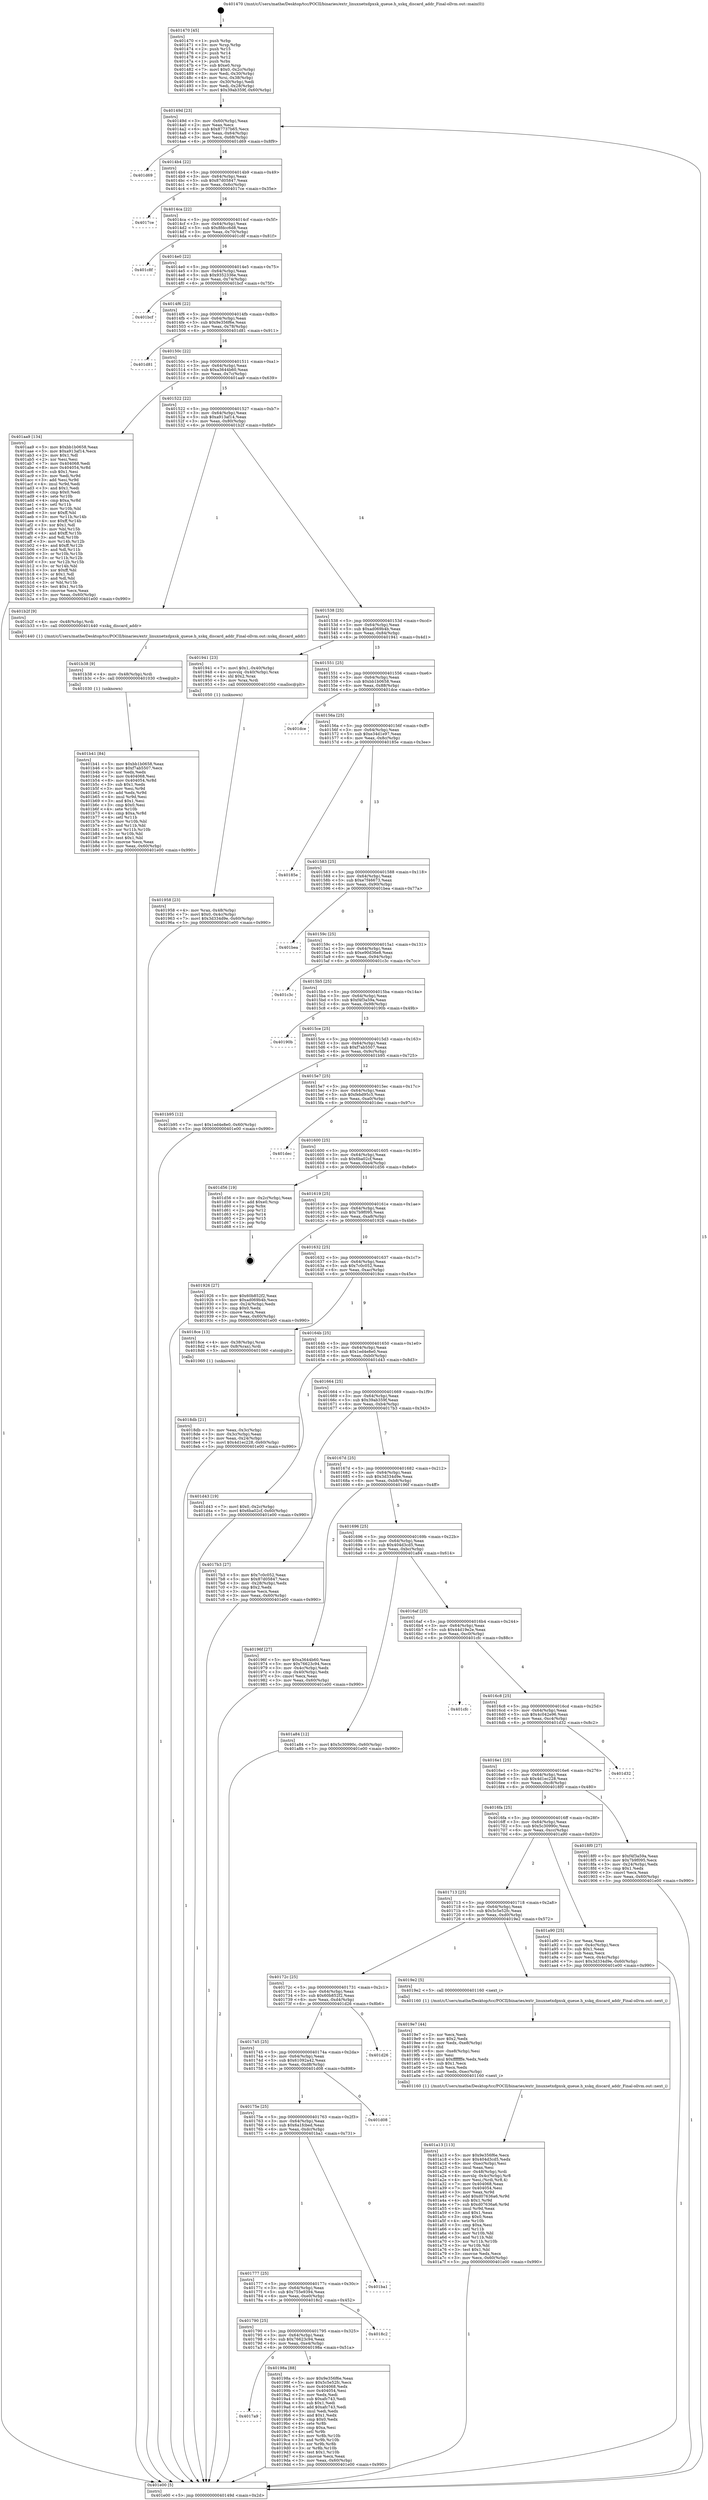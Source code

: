 digraph "0x401470" {
  label = "0x401470 (/mnt/c/Users/mathe/Desktop/tcc/POCII/binaries/extr_linuxnetxdpxsk_queue.h_xskq_discard_addr_Final-ollvm.out::main(0))"
  labelloc = "t"
  node[shape=record]

  Entry [label="",width=0.3,height=0.3,shape=circle,fillcolor=black,style=filled]
  "0x40149d" [label="{
     0x40149d [23]\l
     | [instrs]\l
     &nbsp;&nbsp;0x40149d \<+3\>: mov -0x60(%rbp),%eax\l
     &nbsp;&nbsp;0x4014a0 \<+2\>: mov %eax,%ecx\l
     &nbsp;&nbsp;0x4014a2 \<+6\>: sub $0x87737b65,%ecx\l
     &nbsp;&nbsp;0x4014a8 \<+3\>: mov %eax,-0x64(%rbp)\l
     &nbsp;&nbsp;0x4014ab \<+3\>: mov %ecx,-0x68(%rbp)\l
     &nbsp;&nbsp;0x4014ae \<+6\>: je 0000000000401d69 \<main+0x8f9\>\l
  }"]
  "0x401d69" [label="{
     0x401d69\l
  }", style=dashed]
  "0x4014b4" [label="{
     0x4014b4 [22]\l
     | [instrs]\l
     &nbsp;&nbsp;0x4014b4 \<+5\>: jmp 00000000004014b9 \<main+0x49\>\l
     &nbsp;&nbsp;0x4014b9 \<+3\>: mov -0x64(%rbp),%eax\l
     &nbsp;&nbsp;0x4014bc \<+5\>: sub $0x87d05847,%eax\l
     &nbsp;&nbsp;0x4014c1 \<+3\>: mov %eax,-0x6c(%rbp)\l
     &nbsp;&nbsp;0x4014c4 \<+6\>: je 00000000004017ce \<main+0x35e\>\l
  }"]
  Exit [label="",width=0.3,height=0.3,shape=circle,fillcolor=black,style=filled,peripheries=2]
  "0x4017ce" [label="{
     0x4017ce\l
  }", style=dashed]
  "0x4014ca" [label="{
     0x4014ca [22]\l
     | [instrs]\l
     &nbsp;&nbsp;0x4014ca \<+5\>: jmp 00000000004014cf \<main+0x5f\>\l
     &nbsp;&nbsp;0x4014cf \<+3\>: mov -0x64(%rbp),%eax\l
     &nbsp;&nbsp;0x4014d2 \<+5\>: sub $0x8fdcc6d8,%eax\l
     &nbsp;&nbsp;0x4014d7 \<+3\>: mov %eax,-0x70(%rbp)\l
     &nbsp;&nbsp;0x4014da \<+6\>: je 0000000000401c8f \<main+0x81f\>\l
  }"]
  "0x401b41" [label="{
     0x401b41 [84]\l
     | [instrs]\l
     &nbsp;&nbsp;0x401b41 \<+5\>: mov $0xbb1b0658,%eax\l
     &nbsp;&nbsp;0x401b46 \<+5\>: mov $0xf7ab5507,%ecx\l
     &nbsp;&nbsp;0x401b4b \<+2\>: xor %edx,%edx\l
     &nbsp;&nbsp;0x401b4d \<+7\>: mov 0x404068,%esi\l
     &nbsp;&nbsp;0x401b54 \<+8\>: mov 0x404054,%r8d\l
     &nbsp;&nbsp;0x401b5c \<+3\>: sub $0x1,%edx\l
     &nbsp;&nbsp;0x401b5f \<+3\>: mov %esi,%r9d\l
     &nbsp;&nbsp;0x401b62 \<+3\>: add %edx,%r9d\l
     &nbsp;&nbsp;0x401b65 \<+4\>: imul %r9d,%esi\l
     &nbsp;&nbsp;0x401b69 \<+3\>: and $0x1,%esi\l
     &nbsp;&nbsp;0x401b6c \<+3\>: cmp $0x0,%esi\l
     &nbsp;&nbsp;0x401b6f \<+4\>: sete %r10b\l
     &nbsp;&nbsp;0x401b73 \<+4\>: cmp $0xa,%r8d\l
     &nbsp;&nbsp;0x401b77 \<+4\>: setl %r11b\l
     &nbsp;&nbsp;0x401b7b \<+3\>: mov %r10b,%bl\l
     &nbsp;&nbsp;0x401b7e \<+3\>: and %r11b,%bl\l
     &nbsp;&nbsp;0x401b81 \<+3\>: xor %r11b,%r10b\l
     &nbsp;&nbsp;0x401b84 \<+3\>: or %r10b,%bl\l
     &nbsp;&nbsp;0x401b87 \<+3\>: test $0x1,%bl\l
     &nbsp;&nbsp;0x401b8a \<+3\>: cmovne %ecx,%eax\l
     &nbsp;&nbsp;0x401b8d \<+3\>: mov %eax,-0x60(%rbp)\l
     &nbsp;&nbsp;0x401b90 \<+5\>: jmp 0000000000401e00 \<main+0x990\>\l
  }"]
  "0x401c8f" [label="{
     0x401c8f\l
  }", style=dashed]
  "0x4014e0" [label="{
     0x4014e0 [22]\l
     | [instrs]\l
     &nbsp;&nbsp;0x4014e0 \<+5\>: jmp 00000000004014e5 \<main+0x75\>\l
     &nbsp;&nbsp;0x4014e5 \<+3\>: mov -0x64(%rbp),%eax\l
     &nbsp;&nbsp;0x4014e8 \<+5\>: sub $0x9352336e,%eax\l
     &nbsp;&nbsp;0x4014ed \<+3\>: mov %eax,-0x74(%rbp)\l
     &nbsp;&nbsp;0x4014f0 \<+6\>: je 0000000000401bcf \<main+0x75f\>\l
  }"]
  "0x401b38" [label="{
     0x401b38 [9]\l
     | [instrs]\l
     &nbsp;&nbsp;0x401b38 \<+4\>: mov -0x48(%rbp),%rdi\l
     &nbsp;&nbsp;0x401b3c \<+5\>: call 0000000000401030 \<free@plt\>\l
     | [calls]\l
     &nbsp;&nbsp;0x401030 \{1\} (unknown)\l
  }"]
  "0x401bcf" [label="{
     0x401bcf\l
  }", style=dashed]
  "0x4014f6" [label="{
     0x4014f6 [22]\l
     | [instrs]\l
     &nbsp;&nbsp;0x4014f6 \<+5\>: jmp 00000000004014fb \<main+0x8b\>\l
     &nbsp;&nbsp;0x4014fb \<+3\>: mov -0x64(%rbp),%eax\l
     &nbsp;&nbsp;0x4014fe \<+5\>: sub $0x9e356f6e,%eax\l
     &nbsp;&nbsp;0x401503 \<+3\>: mov %eax,-0x78(%rbp)\l
     &nbsp;&nbsp;0x401506 \<+6\>: je 0000000000401d81 \<main+0x911\>\l
  }"]
  "0x401a13" [label="{
     0x401a13 [113]\l
     | [instrs]\l
     &nbsp;&nbsp;0x401a13 \<+5\>: mov $0x9e356f6e,%ecx\l
     &nbsp;&nbsp;0x401a18 \<+5\>: mov $0x404d3cd5,%edx\l
     &nbsp;&nbsp;0x401a1d \<+6\>: mov -0xec(%rbp),%esi\l
     &nbsp;&nbsp;0x401a23 \<+3\>: imul %eax,%esi\l
     &nbsp;&nbsp;0x401a26 \<+4\>: mov -0x48(%rbp),%rdi\l
     &nbsp;&nbsp;0x401a2a \<+4\>: movslq -0x4c(%rbp),%r8\l
     &nbsp;&nbsp;0x401a2e \<+4\>: mov %esi,(%rdi,%r8,4)\l
     &nbsp;&nbsp;0x401a32 \<+7\>: mov 0x404068,%eax\l
     &nbsp;&nbsp;0x401a39 \<+7\>: mov 0x404054,%esi\l
     &nbsp;&nbsp;0x401a40 \<+3\>: mov %eax,%r9d\l
     &nbsp;&nbsp;0x401a43 \<+7\>: add $0xd07636a6,%r9d\l
     &nbsp;&nbsp;0x401a4a \<+4\>: sub $0x1,%r9d\l
     &nbsp;&nbsp;0x401a4e \<+7\>: sub $0xd07636a6,%r9d\l
     &nbsp;&nbsp;0x401a55 \<+4\>: imul %r9d,%eax\l
     &nbsp;&nbsp;0x401a59 \<+3\>: and $0x1,%eax\l
     &nbsp;&nbsp;0x401a5c \<+3\>: cmp $0x0,%eax\l
     &nbsp;&nbsp;0x401a5f \<+4\>: sete %r10b\l
     &nbsp;&nbsp;0x401a63 \<+3\>: cmp $0xa,%esi\l
     &nbsp;&nbsp;0x401a66 \<+4\>: setl %r11b\l
     &nbsp;&nbsp;0x401a6a \<+3\>: mov %r10b,%bl\l
     &nbsp;&nbsp;0x401a6d \<+3\>: and %r11b,%bl\l
     &nbsp;&nbsp;0x401a70 \<+3\>: xor %r11b,%r10b\l
     &nbsp;&nbsp;0x401a73 \<+3\>: or %r10b,%bl\l
     &nbsp;&nbsp;0x401a76 \<+3\>: test $0x1,%bl\l
     &nbsp;&nbsp;0x401a79 \<+3\>: cmovne %edx,%ecx\l
     &nbsp;&nbsp;0x401a7c \<+3\>: mov %ecx,-0x60(%rbp)\l
     &nbsp;&nbsp;0x401a7f \<+5\>: jmp 0000000000401e00 \<main+0x990\>\l
  }"]
  "0x401d81" [label="{
     0x401d81\l
  }", style=dashed]
  "0x40150c" [label="{
     0x40150c [22]\l
     | [instrs]\l
     &nbsp;&nbsp;0x40150c \<+5\>: jmp 0000000000401511 \<main+0xa1\>\l
     &nbsp;&nbsp;0x401511 \<+3\>: mov -0x64(%rbp),%eax\l
     &nbsp;&nbsp;0x401514 \<+5\>: sub $0xa3644b60,%eax\l
     &nbsp;&nbsp;0x401519 \<+3\>: mov %eax,-0x7c(%rbp)\l
     &nbsp;&nbsp;0x40151c \<+6\>: je 0000000000401aa9 \<main+0x639\>\l
  }"]
  "0x4019e7" [label="{
     0x4019e7 [44]\l
     | [instrs]\l
     &nbsp;&nbsp;0x4019e7 \<+2\>: xor %ecx,%ecx\l
     &nbsp;&nbsp;0x4019e9 \<+5\>: mov $0x2,%edx\l
     &nbsp;&nbsp;0x4019ee \<+6\>: mov %edx,-0xe8(%rbp)\l
     &nbsp;&nbsp;0x4019f4 \<+1\>: cltd\l
     &nbsp;&nbsp;0x4019f5 \<+6\>: mov -0xe8(%rbp),%esi\l
     &nbsp;&nbsp;0x4019fb \<+2\>: idiv %esi\l
     &nbsp;&nbsp;0x4019fd \<+6\>: imul $0xfffffffe,%edx,%edx\l
     &nbsp;&nbsp;0x401a03 \<+3\>: sub $0x1,%ecx\l
     &nbsp;&nbsp;0x401a06 \<+2\>: sub %ecx,%edx\l
     &nbsp;&nbsp;0x401a08 \<+6\>: mov %edx,-0xec(%rbp)\l
     &nbsp;&nbsp;0x401a0e \<+5\>: call 0000000000401160 \<next_i\>\l
     | [calls]\l
     &nbsp;&nbsp;0x401160 \{1\} (/mnt/c/Users/mathe/Desktop/tcc/POCII/binaries/extr_linuxnetxdpxsk_queue.h_xskq_discard_addr_Final-ollvm.out::next_i)\l
  }"]
  "0x401aa9" [label="{
     0x401aa9 [134]\l
     | [instrs]\l
     &nbsp;&nbsp;0x401aa9 \<+5\>: mov $0xbb1b0658,%eax\l
     &nbsp;&nbsp;0x401aae \<+5\>: mov $0xa913af14,%ecx\l
     &nbsp;&nbsp;0x401ab3 \<+2\>: mov $0x1,%dl\l
     &nbsp;&nbsp;0x401ab5 \<+2\>: xor %esi,%esi\l
     &nbsp;&nbsp;0x401ab7 \<+7\>: mov 0x404068,%edi\l
     &nbsp;&nbsp;0x401abe \<+8\>: mov 0x404054,%r8d\l
     &nbsp;&nbsp;0x401ac6 \<+3\>: sub $0x1,%esi\l
     &nbsp;&nbsp;0x401ac9 \<+3\>: mov %edi,%r9d\l
     &nbsp;&nbsp;0x401acc \<+3\>: add %esi,%r9d\l
     &nbsp;&nbsp;0x401acf \<+4\>: imul %r9d,%edi\l
     &nbsp;&nbsp;0x401ad3 \<+3\>: and $0x1,%edi\l
     &nbsp;&nbsp;0x401ad6 \<+3\>: cmp $0x0,%edi\l
     &nbsp;&nbsp;0x401ad9 \<+4\>: sete %r10b\l
     &nbsp;&nbsp;0x401add \<+4\>: cmp $0xa,%r8d\l
     &nbsp;&nbsp;0x401ae1 \<+4\>: setl %r11b\l
     &nbsp;&nbsp;0x401ae5 \<+3\>: mov %r10b,%bl\l
     &nbsp;&nbsp;0x401ae8 \<+3\>: xor $0xff,%bl\l
     &nbsp;&nbsp;0x401aeb \<+3\>: mov %r11b,%r14b\l
     &nbsp;&nbsp;0x401aee \<+4\>: xor $0xff,%r14b\l
     &nbsp;&nbsp;0x401af2 \<+3\>: xor $0x1,%dl\l
     &nbsp;&nbsp;0x401af5 \<+3\>: mov %bl,%r15b\l
     &nbsp;&nbsp;0x401af8 \<+4\>: and $0xff,%r15b\l
     &nbsp;&nbsp;0x401afc \<+3\>: and %dl,%r10b\l
     &nbsp;&nbsp;0x401aff \<+3\>: mov %r14b,%r12b\l
     &nbsp;&nbsp;0x401b02 \<+4\>: and $0xff,%r12b\l
     &nbsp;&nbsp;0x401b06 \<+3\>: and %dl,%r11b\l
     &nbsp;&nbsp;0x401b09 \<+3\>: or %r10b,%r15b\l
     &nbsp;&nbsp;0x401b0c \<+3\>: or %r11b,%r12b\l
     &nbsp;&nbsp;0x401b0f \<+3\>: xor %r12b,%r15b\l
     &nbsp;&nbsp;0x401b12 \<+3\>: or %r14b,%bl\l
     &nbsp;&nbsp;0x401b15 \<+3\>: xor $0xff,%bl\l
     &nbsp;&nbsp;0x401b18 \<+3\>: or $0x1,%dl\l
     &nbsp;&nbsp;0x401b1b \<+2\>: and %dl,%bl\l
     &nbsp;&nbsp;0x401b1d \<+3\>: or %bl,%r15b\l
     &nbsp;&nbsp;0x401b20 \<+4\>: test $0x1,%r15b\l
     &nbsp;&nbsp;0x401b24 \<+3\>: cmovne %ecx,%eax\l
     &nbsp;&nbsp;0x401b27 \<+3\>: mov %eax,-0x60(%rbp)\l
     &nbsp;&nbsp;0x401b2a \<+5\>: jmp 0000000000401e00 \<main+0x990\>\l
  }"]
  "0x401522" [label="{
     0x401522 [22]\l
     | [instrs]\l
     &nbsp;&nbsp;0x401522 \<+5\>: jmp 0000000000401527 \<main+0xb7\>\l
     &nbsp;&nbsp;0x401527 \<+3\>: mov -0x64(%rbp),%eax\l
     &nbsp;&nbsp;0x40152a \<+5\>: sub $0xa913af14,%eax\l
     &nbsp;&nbsp;0x40152f \<+3\>: mov %eax,-0x80(%rbp)\l
     &nbsp;&nbsp;0x401532 \<+6\>: je 0000000000401b2f \<main+0x6bf\>\l
  }"]
  "0x4017a9" [label="{
     0x4017a9\l
  }", style=dashed]
  "0x401b2f" [label="{
     0x401b2f [9]\l
     | [instrs]\l
     &nbsp;&nbsp;0x401b2f \<+4\>: mov -0x48(%rbp),%rdi\l
     &nbsp;&nbsp;0x401b33 \<+5\>: call 0000000000401440 \<xskq_discard_addr\>\l
     | [calls]\l
     &nbsp;&nbsp;0x401440 \{1\} (/mnt/c/Users/mathe/Desktop/tcc/POCII/binaries/extr_linuxnetxdpxsk_queue.h_xskq_discard_addr_Final-ollvm.out::xskq_discard_addr)\l
  }"]
  "0x401538" [label="{
     0x401538 [25]\l
     | [instrs]\l
     &nbsp;&nbsp;0x401538 \<+5\>: jmp 000000000040153d \<main+0xcd\>\l
     &nbsp;&nbsp;0x40153d \<+3\>: mov -0x64(%rbp),%eax\l
     &nbsp;&nbsp;0x401540 \<+5\>: sub $0xad069b4b,%eax\l
     &nbsp;&nbsp;0x401545 \<+6\>: mov %eax,-0x84(%rbp)\l
     &nbsp;&nbsp;0x40154b \<+6\>: je 0000000000401941 \<main+0x4d1\>\l
  }"]
  "0x40198a" [label="{
     0x40198a [88]\l
     | [instrs]\l
     &nbsp;&nbsp;0x40198a \<+5\>: mov $0x9e356f6e,%eax\l
     &nbsp;&nbsp;0x40198f \<+5\>: mov $0x5c5e52fc,%ecx\l
     &nbsp;&nbsp;0x401994 \<+7\>: mov 0x404068,%edx\l
     &nbsp;&nbsp;0x40199b \<+7\>: mov 0x404054,%esi\l
     &nbsp;&nbsp;0x4019a2 \<+2\>: mov %edx,%edi\l
     &nbsp;&nbsp;0x4019a4 \<+6\>: sub $0xafc743,%edi\l
     &nbsp;&nbsp;0x4019aa \<+3\>: sub $0x1,%edi\l
     &nbsp;&nbsp;0x4019ad \<+6\>: add $0xafc743,%edi\l
     &nbsp;&nbsp;0x4019b3 \<+3\>: imul %edi,%edx\l
     &nbsp;&nbsp;0x4019b6 \<+3\>: and $0x1,%edx\l
     &nbsp;&nbsp;0x4019b9 \<+3\>: cmp $0x0,%edx\l
     &nbsp;&nbsp;0x4019bc \<+4\>: sete %r8b\l
     &nbsp;&nbsp;0x4019c0 \<+3\>: cmp $0xa,%esi\l
     &nbsp;&nbsp;0x4019c3 \<+4\>: setl %r9b\l
     &nbsp;&nbsp;0x4019c7 \<+3\>: mov %r8b,%r10b\l
     &nbsp;&nbsp;0x4019ca \<+3\>: and %r9b,%r10b\l
     &nbsp;&nbsp;0x4019cd \<+3\>: xor %r9b,%r8b\l
     &nbsp;&nbsp;0x4019d0 \<+3\>: or %r8b,%r10b\l
     &nbsp;&nbsp;0x4019d3 \<+4\>: test $0x1,%r10b\l
     &nbsp;&nbsp;0x4019d7 \<+3\>: cmovne %ecx,%eax\l
     &nbsp;&nbsp;0x4019da \<+3\>: mov %eax,-0x60(%rbp)\l
     &nbsp;&nbsp;0x4019dd \<+5\>: jmp 0000000000401e00 \<main+0x990\>\l
  }"]
  "0x401941" [label="{
     0x401941 [23]\l
     | [instrs]\l
     &nbsp;&nbsp;0x401941 \<+7\>: movl $0x1,-0x40(%rbp)\l
     &nbsp;&nbsp;0x401948 \<+4\>: movslq -0x40(%rbp),%rax\l
     &nbsp;&nbsp;0x40194c \<+4\>: shl $0x2,%rax\l
     &nbsp;&nbsp;0x401950 \<+3\>: mov %rax,%rdi\l
     &nbsp;&nbsp;0x401953 \<+5\>: call 0000000000401050 \<malloc@plt\>\l
     | [calls]\l
     &nbsp;&nbsp;0x401050 \{1\} (unknown)\l
  }"]
  "0x401551" [label="{
     0x401551 [25]\l
     | [instrs]\l
     &nbsp;&nbsp;0x401551 \<+5\>: jmp 0000000000401556 \<main+0xe6\>\l
     &nbsp;&nbsp;0x401556 \<+3\>: mov -0x64(%rbp),%eax\l
     &nbsp;&nbsp;0x401559 \<+5\>: sub $0xbb1b0658,%eax\l
     &nbsp;&nbsp;0x40155e \<+6\>: mov %eax,-0x88(%rbp)\l
     &nbsp;&nbsp;0x401564 \<+6\>: je 0000000000401dce \<main+0x95e\>\l
  }"]
  "0x401790" [label="{
     0x401790 [25]\l
     | [instrs]\l
     &nbsp;&nbsp;0x401790 \<+5\>: jmp 0000000000401795 \<main+0x325\>\l
     &nbsp;&nbsp;0x401795 \<+3\>: mov -0x64(%rbp),%eax\l
     &nbsp;&nbsp;0x401798 \<+5\>: sub $0x76623c94,%eax\l
     &nbsp;&nbsp;0x40179d \<+6\>: mov %eax,-0xe4(%rbp)\l
     &nbsp;&nbsp;0x4017a3 \<+6\>: je 000000000040198a \<main+0x51a\>\l
  }"]
  "0x401dce" [label="{
     0x401dce\l
  }", style=dashed]
  "0x40156a" [label="{
     0x40156a [25]\l
     | [instrs]\l
     &nbsp;&nbsp;0x40156a \<+5\>: jmp 000000000040156f \<main+0xff\>\l
     &nbsp;&nbsp;0x40156f \<+3\>: mov -0x64(%rbp),%eax\l
     &nbsp;&nbsp;0x401572 \<+5\>: sub $0xe34d1e97,%eax\l
     &nbsp;&nbsp;0x401577 \<+6\>: mov %eax,-0x8c(%rbp)\l
     &nbsp;&nbsp;0x40157d \<+6\>: je 000000000040185e \<main+0x3ee\>\l
  }"]
  "0x4018c2" [label="{
     0x4018c2\l
  }", style=dashed]
  "0x40185e" [label="{
     0x40185e\l
  }", style=dashed]
  "0x401583" [label="{
     0x401583 [25]\l
     | [instrs]\l
     &nbsp;&nbsp;0x401583 \<+5\>: jmp 0000000000401588 \<main+0x118\>\l
     &nbsp;&nbsp;0x401588 \<+3\>: mov -0x64(%rbp),%eax\l
     &nbsp;&nbsp;0x40158b \<+5\>: sub $0xe7f46673,%eax\l
     &nbsp;&nbsp;0x401590 \<+6\>: mov %eax,-0x90(%rbp)\l
     &nbsp;&nbsp;0x401596 \<+6\>: je 0000000000401bea \<main+0x77a\>\l
  }"]
  "0x401777" [label="{
     0x401777 [25]\l
     | [instrs]\l
     &nbsp;&nbsp;0x401777 \<+5\>: jmp 000000000040177c \<main+0x30c\>\l
     &nbsp;&nbsp;0x40177c \<+3\>: mov -0x64(%rbp),%eax\l
     &nbsp;&nbsp;0x40177f \<+5\>: sub $0x755e9394,%eax\l
     &nbsp;&nbsp;0x401784 \<+6\>: mov %eax,-0xe0(%rbp)\l
     &nbsp;&nbsp;0x40178a \<+6\>: je 00000000004018c2 \<main+0x452\>\l
  }"]
  "0x401bea" [label="{
     0x401bea\l
  }", style=dashed]
  "0x40159c" [label="{
     0x40159c [25]\l
     | [instrs]\l
     &nbsp;&nbsp;0x40159c \<+5\>: jmp 00000000004015a1 \<main+0x131\>\l
     &nbsp;&nbsp;0x4015a1 \<+3\>: mov -0x64(%rbp),%eax\l
     &nbsp;&nbsp;0x4015a4 \<+5\>: sub $0xe90d36e8,%eax\l
     &nbsp;&nbsp;0x4015a9 \<+6\>: mov %eax,-0x94(%rbp)\l
     &nbsp;&nbsp;0x4015af \<+6\>: je 0000000000401c3c \<main+0x7cc\>\l
  }"]
  "0x401ba1" [label="{
     0x401ba1\l
  }", style=dashed]
  "0x401c3c" [label="{
     0x401c3c\l
  }", style=dashed]
  "0x4015b5" [label="{
     0x4015b5 [25]\l
     | [instrs]\l
     &nbsp;&nbsp;0x4015b5 \<+5\>: jmp 00000000004015ba \<main+0x14a\>\l
     &nbsp;&nbsp;0x4015ba \<+3\>: mov -0x64(%rbp),%eax\l
     &nbsp;&nbsp;0x4015bd \<+5\>: sub $0xf4f3a59a,%eax\l
     &nbsp;&nbsp;0x4015c2 \<+6\>: mov %eax,-0x98(%rbp)\l
     &nbsp;&nbsp;0x4015c8 \<+6\>: je 000000000040190b \<main+0x49b\>\l
  }"]
  "0x40175e" [label="{
     0x40175e [25]\l
     | [instrs]\l
     &nbsp;&nbsp;0x40175e \<+5\>: jmp 0000000000401763 \<main+0x2f3\>\l
     &nbsp;&nbsp;0x401763 \<+3\>: mov -0x64(%rbp),%eax\l
     &nbsp;&nbsp;0x401766 \<+5\>: sub $0x6a1fcbed,%eax\l
     &nbsp;&nbsp;0x40176b \<+6\>: mov %eax,-0xdc(%rbp)\l
     &nbsp;&nbsp;0x401771 \<+6\>: je 0000000000401ba1 \<main+0x731\>\l
  }"]
  "0x40190b" [label="{
     0x40190b\l
  }", style=dashed]
  "0x4015ce" [label="{
     0x4015ce [25]\l
     | [instrs]\l
     &nbsp;&nbsp;0x4015ce \<+5\>: jmp 00000000004015d3 \<main+0x163\>\l
     &nbsp;&nbsp;0x4015d3 \<+3\>: mov -0x64(%rbp),%eax\l
     &nbsp;&nbsp;0x4015d6 \<+5\>: sub $0xf7ab5507,%eax\l
     &nbsp;&nbsp;0x4015db \<+6\>: mov %eax,-0x9c(%rbp)\l
     &nbsp;&nbsp;0x4015e1 \<+6\>: je 0000000000401b95 \<main+0x725\>\l
  }"]
  "0x401d08" [label="{
     0x401d08\l
  }", style=dashed]
  "0x401b95" [label="{
     0x401b95 [12]\l
     | [instrs]\l
     &nbsp;&nbsp;0x401b95 \<+7\>: movl $0x1ed4e8e0,-0x60(%rbp)\l
     &nbsp;&nbsp;0x401b9c \<+5\>: jmp 0000000000401e00 \<main+0x990\>\l
  }"]
  "0x4015e7" [label="{
     0x4015e7 [25]\l
     | [instrs]\l
     &nbsp;&nbsp;0x4015e7 \<+5\>: jmp 00000000004015ec \<main+0x17c\>\l
     &nbsp;&nbsp;0x4015ec \<+3\>: mov -0x64(%rbp),%eax\l
     &nbsp;&nbsp;0x4015ef \<+5\>: sub $0xfebd95c5,%eax\l
     &nbsp;&nbsp;0x4015f4 \<+6\>: mov %eax,-0xa0(%rbp)\l
     &nbsp;&nbsp;0x4015fa \<+6\>: je 0000000000401dec \<main+0x97c\>\l
  }"]
  "0x401745" [label="{
     0x401745 [25]\l
     | [instrs]\l
     &nbsp;&nbsp;0x401745 \<+5\>: jmp 000000000040174a \<main+0x2da\>\l
     &nbsp;&nbsp;0x40174a \<+3\>: mov -0x64(%rbp),%eax\l
     &nbsp;&nbsp;0x40174d \<+5\>: sub $0x61092a42,%eax\l
     &nbsp;&nbsp;0x401752 \<+6\>: mov %eax,-0xd8(%rbp)\l
     &nbsp;&nbsp;0x401758 \<+6\>: je 0000000000401d08 \<main+0x898\>\l
  }"]
  "0x401dec" [label="{
     0x401dec\l
  }", style=dashed]
  "0x401600" [label="{
     0x401600 [25]\l
     | [instrs]\l
     &nbsp;&nbsp;0x401600 \<+5\>: jmp 0000000000401605 \<main+0x195\>\l
     &nbsp;&nbsp;0x401605 \<+3\>: mov -0x64(%rbp),%eax\l
     &nbsp;&nbsp;0x401608 \<+5\>: sub $0x6ba02cf,%eax\l
     &nbsp;&nbsp;0x40160d \<+6\>: mov %eax,-0xa4(%rbp)\l
     &nbsp;&nbsp;0x401613 \<+6\>: je 0000000000401d56 \<main+0x8e6\>\l
  }"]
  "0x401d26" [label="{
     0x401d26\l
  }", style=dashed]
  "0x401d56" [label="{
     0x401d56 [19]\l
     | [instrs]\l
     &nbsp;&nbsp;0x401d56 \<+3\>: mov -0x2c(%rbp),%eax\l
     &nbsp;&nbsp;0x401d59 \<+7\>: add $0xe0,%rsp\l
     &nbsp;&nbsp;0x401d60 \<+1\>: pop %rbx\l
     &nbsp;&nbsp;0x401d61 \<+2\>: pop %r12\l
     &nbsp;&nbsp;0x401d63 \<+2\>: pop %r14\l
     &nbsp;&nbsp;0x401d65 \<+2\>: pop %r15\l
     &nbsp;&nbsp;0x401d67 \<+1\>: pop %rbp\l
     &nbsp;&nbsp;0x401d68 \<+1\>: ret\l
  }"]
  "0x401619" [label="{
     0x401619 [25]\l
     | [instrs]\l
     &nbsp;&nbsp;0x401619 \<+5\>: jmp 000000000040161e \<main+0x1ae\>\l
     &nbsp;&nbsp;0x40161e \<+3\>: mov -0x64(%rbp),%eax\l
     &nbsp;&nbsp;0x401621 \<+5\>: sub $0x7b9f095,%eax\l
     &nbsp;&nbsp;0x401626 \<+6\>: mov %eax,-0xa8(%rbp)\l
     &nbsp;&nbsp;0x40162c \<+6\>: je 0000000000401926 \<main+0x4b6\>\l
  }"]
  "0x40172c" [label="{
     0x40172c [25]\l
     | [instrs]\l
     &nbsp;&nbsp;0x40172c \<+5\>: jmp 0000000000401731 \<main+0x2c1\>\l
     &nbsp;&nbsp;0x401731 \<+3\>: mov -0x64(%rbp),%eax\l
     &nbsp;&nbsp;0x401734 \<+5\>: sub $0x60b852f2,%eax\l
     &nbsp;&nbsp;0x401739 \<+6\>: mov %eax,-0xd4(%rbp)\l
     &nbsp;&nbsp;0x40173f \<+6\>: je 0000000000401d26 \<main+0x8b6\>\l
  }"]
  "0x401926" [label="{
     0x401926 [27]\l
     | [instrs]\l
     &nbsp;&nbsp;0x401926 \<+5\>: mov $0x60b852f2,%eax\l
     &nbsp;&nbsp;0x40192b \<+5\>: mov $0xad069b4b,%ecx\l
     &nbsp;&nbsp;0x401930 \<+3\>: mov -0x24(%rbp),%edx\l
     &nbsp;&nbsp;0x401933 \<+3\>: cmp $0x0,%edx\l
     &nbsp;&nbsp;0x401936 \<+3\>: cmove %ecx,%eax\l
     &nbsp;&nbsp;0x401939 \<+3\>: mov %eax,-0x60(%rbp)\l
     &nbsp;&nbsp;0x40193c \<+5\>: jmp 0000000000401e00 \<main+0x990\>\l
  }"]
  "0x401632" [label="{
     0x401632 [25]\l
     | [instrs]\l
     &nbsp;&nbsp;0x401632 \<+5\>: jmp 0000000000401637 \<main+0x1c7\>\l
     &nbsp;&nbsp;0x401637 \<+3\>: mov -0x64(%rbp),%eax\l
     &nbsp;&nbsp;0x40163a \<+5\>: sub $0x7c0c052,%eax\l
     &nbsp;&nbsp;0x40163f \<+6\>: mov %eax,-0xac(%rbp)\l
     &nbsp;&nbsp;0x401645 \<+6\>: je 00000000004018ce \<main+0x45e\>\l
  }"]
  "0x4019e2" [label="{
     0x4019e2 [5]\l
     | [instrs]\l
     &nbsp;&nbsp;0x4019e2 \<+5\>: call 0000000000401160 \<next_i\>\l
     | [calls]\l
     &nbsp;&nbsp;0x401160 \{1\} (/mnt/c/Users/mathe/Desktop/tcc/POCII/binaries/extr_linuxnetxdpxsk_queue.h_xskq_discard_addr_Final-ollvm.out::next_i)\l
  }"]
  "0x4018ce" [label="{
     0x4018ce [13]\l
     | [instrs]\l
     &nbsp;&nbsp;0x4018ce \<+4\>: mov -0x38(%rbp),%rax\l
     &nbsp;&nbsp;0x4018d2 \<+4\>: mov 0x8(%rax),%rdi\l
     &nbsp;&nbsp;0x4018d6 \<+5\>: call 0000000000401060 \<atoi@plt\>\l
     | [calls]\l
     &nbsp;&nbsp;0x401060 \{1\} (unknown)\l
  }"]
  "0x40164b" [label="{
     0x40164b [25]\l
     | [instrs]\l
     &nbsp;&nbsp;0x40164b \<+5\>: jmp 0000000000401650 \<main+0x1e0\>\l
     &nbsp;&nbsp;0x401650 \<+3\>: mov -0x64(%rbp),%eax\l
     &nbsp;&nbsp;0x401653 \<+5\>: sub $0x1ed4e8e0,%eax\l
     &nbsp;&nbsp;0x401658 \<+6\>: mov %eax,-0xb0(%rbp)\l
     &nbsp;&nbsp;0x40165e \<+6\>: je 0000000000401d43 \<main+0x8d3\>\l
  }"]
  "0x401713" [label="{
     0x401713 [25]\l
     | [instrs]\l
     &nbsp;&nbsp;0x401713 \<+5\>: jmp 0000000000401718 \<main+0x2a8\>\l
     &nbsp;&nbsp;0x401718 \<+3\>: mov -0x64(%rbp),%eax\l
     &nbsp;&nbsp;0x40171b \<+5\>: sub $0x5c5e52fc,%eax\l
     &nbsp;&nbsp;0x401720 \<+6\>: mov %eax,-0xd0(%rbp)\l
     &nbsp;&nbsp;0x401726 \<+6\>: je 00000000004019e2 \<main+0x572\>\l
  }"]
  "0x401d43" [label="{
     0x401d43 [19]\l
     | [instrs]\l
     &nbsp;&nbsp;0x401d43 \<+7\>: movl $0x0,-0x2c(%rbp)\l
     &nbsp;&nbsp;0x401d4a \<+7\>: movl $0x6ba02cf,-0x60(%rbp)\l
     &nbsp;&nbsp;0x401d51 \<+5\>: jmp 0000000000401e00 \<main+0x990\>\l
  }"]
  "0x401664" [label="{
     0x401664 [25]\l
     | [instrs]\l
     &nbsp;&nbsp;0x401664 \<+5\>: jmp 0000000000401669 \<main+0x1f9\>\l
     &nbsp;&nbsp;0x401669 \<+3\>: mov -0x64(%rbp),%eax\l
     &nbsp;&nbsp;0x40166c \<+5\>: sub $0x39ab359f,%eax\l
     &nbsp;&nbsp;0x401671 \<+6\>: mov %eax,-0xb4(%rbp)\l
     &nbsp;&nbsp;0x401677 \<+6\>: je 00000000004017b3 \<main+0x343\>\l
  }"]
  "0x401a90" [label="{
     0x401a90 [25]\l
     | [instrs]\l
     &nbsp;&nbsp;0x401a90 \<+2\>: xor %eax,%eax\l
     &nbsp;&nbsp;0x401a92 \<+3\>: mov -0x4c(%rbp),%ecx\l
     &nbsp;&nbsp;0x401a95 \<+3\>: sub $0x1,%eax\l
     &nbsp;&nbsp;0x401a98 \<+2\>: sub %eax,%ecx\l
     &nbsp;&nbsp;0x401a9a \<+3\>: mov %ecx,-0x4c(%rbp)\l
     &nbsp;&nbsp;0x401a9d \<+7\>: movl $0x3d334d9e,-0x60(%rbp)\l
     &nbsp;&nbsp;0x401aa4 \<+5\>: jmp 0000000000401e00 \<main+0x990\>\l
  }"]
  "0x4017b3" [label="{
     0x4017b3 [27]\l
     | [instrs]\l
     &nbsp;&nbsp;0x4017b3 \<+5\>: mov $0x7c0c052,%eax\l
     &nbsp;&nbsp;0x4017b8 \<+5\>: mov $0x87d05847,%ecx\l
     &nbsp;&nbsp;0x4017bd \<+3\>: mov -0x28(%rbp),%edx\l
     &nbsp;&nbsp;0x4017c0 \<+3\>: cmp $0x2,%edx\l
     &nbsp;&nbsp;0x4017c3 \<+3\>: cmovne %ecx,%eax\l
     &nbsp;&nbsp;0x4017c6 \<+3\>: mov %eax,-0x60(%rbp)\l
     &nbsp;&nbsp;0x4017c9 \<+5\>: jmp 0000000000401e00 \<main+0x990\>\l
  }"]
  "0x40167d" [label="{
     0x40167d [25]\l
     | [instrs]\l
     &nbsp;&nbsp;0x40167d \<+5\>: jmp 0000000000401682 \<main+0x212\>\l
     &nbsp;&nbsp;0x401682 \<+3\>: mov -0x64(%rbp),%eax\l
     &nbsp;&nbsp;0x401685 \<+5\>: sub $0x3d334d9e,%eax\l
     &nbsp;&nbsp;0x40168a \<+6\>: mov %eax,-0xb8(%rbp)\l
     &nbsp;&nbsp;0x401690 \<+6\>: je 000000000040196f \<main+0x4ff\>\l
  }"]
  "0x401e00" [label="{
     0x401e00 [5]\l
     | [instrs]\l
     &nbsp;&nbsp;0x401e00 \<+5\>: jmp 000000000040149d \<main+0x2d\>\l
  }"]
  "0x401470" [label="{
     0x401470 [45]\l
     | [instrs]\l
     &nbsp;&nbsp;0x401470 \<+1\>: push %rbp\l
     &nbsp;&nbsp;0x401471 \<+3\>: mov %rsp,%rbp\l
     &nbsp;&nbsp;0x401474 \<+2\>: push %r15\l
     &nbsp;&nbsp;0x401476 \<+2\>: push %r14\l
     &nbsp;&nbsp;0x401478 \<+2\>: push %r12\l
     &nbsp;&nbsp;0x40147a \<+1\>: push %rbx\l
     &nbsp;&nbsp;0x40147b \<+7\>: sub $0xe0,%rsp\l
     &nbsp;&nbsp;0x401482 \<+7\>: movl $0x0,-0x2c(%rbp)\l
     &nbsp;&nbsp;0x401489 \<+3\>: mov %edi,-0x30(%rbp)\l
     &nbsp;&nbsp;0x40148c \<+4\>: mov %rsi,-0x38(%rbp)\l
     &nbsp;&nbsp;0x401490 \<+3\>: mov -0x30(%rbp),%edi\l
     &nbsp;&nbsp;0x401493 \<+3\>: mov %edi,-0x28(%rbp)\l
     &nbsp;&nbsp;0x401496 \<+7\>: movl $0x39ab359f,-0x60(%rbp)\l
  }"]
  "0x4018db" [label="{
     0x4018db [21]\l
     | [instrs]\l
     &nbsp;&nbsp;0x4018db \<+3\>: mov %eax,-0x3c(%rbp)\l
     &nbsp;&nbsp;0x4018de \<+3\>: mov -0x3c(%rbp),%eax\l
     &nbsp;&nbsp;0x4018e1 \<+3\>: mov %eax,-0x24(%rbp)\l
     &nbsp;&nbsp;0x4018e4 \<+7\>: movl $0x4d1ec228,-0x60(%rbp)\l
     &nbsp;&nbsp;0x4018eb \<+5\>: jmp 0000000000401e00 \<main+0x990\>\l
  }"]
  "0x401958" [label="{
     0x401958 [23]\l
     | [instrs]\l
     &nbsp;&nbsp;0x401958 \<+4\>: mov %rax,-0x48(%rbp)\l
     &nbsp;&nbsp;0x40195c \<+7\>: movl $0x0,-0x4c(%rbp)\l
     &nbsp;&nbsp;0x401963 \<+7\>: movl $0x3d334d9e,-0x60(%rbp)\l
     &nbsp;&nbsp;0x40196a \<+5\>: jmp 0000000000401e00 \<main+0x990\>\l
  }"]
  "0x40196f" [label="{
     0x40196f [27]\l
     | [instrs]\l
     &nbsp;&nbsp;0x40196f \<+5\>: mov $0xa3644b60,%eax\l
     &nbsp;&nbsp;0x401974 \<+5\>: mov $0x76623c94,%ecx\l
     &nbsp;&nbsp;0x401979 \<+3\>: mov -0x4c(%rbp),%edx\l
     &nbsp;&nbsp;0x40197c \<+3\>: cmp -0x40(%rbp),%edx\l
     &nbsp;&nbsp;0x40197f \<+3\>: cmovl %ecx,%eax\l
     &nbsp;&nbsp;0x401982 \<+3\>: mov %eax,-0x60(%rbp)\l
     &nbsp;&nbsp;0x401985 \<+5\>: jmp 0000000000401e00 \<main+0x990\>\l
  }"]
  "0x401696" [label="{
     0x401696 [25]\l
     | [instrs]\l
     &nbsp;&nbsp;0x401696 \<+5\>: jmp 000000000040169b \<main+0x22b\>\l
     &nbsp;&nbsp;0x40169b \<+3\>: mov -0x64(%rbp),%eax\l
     &nbsp;&nbsp;0x40169e \<+5\>: sub $0x404d3cd5,%eax\l
     &nbsp;&nbsp;0x4016a3 \<+6\>: mov %eax,-0xbc(%rbp)\l
     &nbsp;&nbsp;0x4016a9 \<+6\>: je 0000000000401a84 \<main+0x614\>\l
  }"]
  "0x4016fa" [label="{
     0x4016fa [25]\l
     | [instrs]\l
     &nbsp;&nbsp;0x4016fa \<+5\>: jmp 00000000004016ff \<main+0x28f\>\l
     &nbsp;&nbsp;0x4016ff \<+3\>: mov -0x64(%rbp),%eax\l
     &nbsp;&nbsp;0x401702 \<+5\>: sub $0x5c30990c,%eax\l
     &nbsp;&nbsp;0x401707 \<+6\>: mov %eax,-0xcc(%rbp)\l
     &nbsp;&nbsp;0x40170d \<+6\>: je 0000000000401a90 \<main+0x620\>\l
  }"]
  "0x401a84" [label="{
     0x401a84 [12]\l
     | [instrs]\l
     &nbsp;&nbsp;0x401a84 \<+7\>: movl $0x5c30990c,-0x60(%rbp)\l
     &nbsp;&nbsp;0x401a8b \<+5\>: jmp 0000000000401e00 \<main+0x990\>\l
  }"]
  "0x4016af" [label="{
     0x4016af [25]\l
     | [instrs]\l
     &nbsp;&nbsp;0x4016af \<+5\>: jmp 00000000004016b4 \<main+0x244\>\l
     &nbsp;&nbsp;0x4016b4 \<+3\>: mov -0x64(%rbp),%eax\l
     &nbsp;&nbsp;0x4016b7 \<+5\>: sub $0x44d19e2e,%eax\l
     &nbsp;&nbsp;0x4016bc \<+6\>: mov %eax,-0xc0(%rbp)\l
     &nbsp;&nbsp;0x4016c2 \<+6\>: je 0000000000401cfc \<main+0x88c\>\l
  }"]
  "0x4018f0" [label="{
     0x4018f0 [27]\l
     | [instrs]\l
     &nbsp;&nbsp;0x4018f0 \<+5\>: mov $0xf4f3a59a,%eax\l
     &nbsp;&nbsp;0x4018f5 \<+5\>: mov $0x7b9f095,%ecx\l
     &nbsp;&nbsp;0x4018fa \<+3\>: mov -0x24(%rbp),%edx\l
     &nbsp;&nbsp;0x4018fd \<+3\>: cmp $0x1,%edx\l
     &nbsp;&nbsp;0x401900 \<+3\>: cmovl %ecx,%eax\l
     &nbsp;&nbsp;0x401903 \<+3\>: mov %eax,-0x60(%rbp)\l
     &nbsp;&nbsp;0x401906 \<+5\>: jmp 0000000000401e00 \<main+0x990\>\l
  }"]
  "0x401cfc" [label="{
     0x401cfc\l
  }", style=dashed]
  "0x4016c8" [label="{
     0x4016c8 [25]\l
     | [instrs]\l
     &nbsp;&nbsp;0x4016c8 \<+5\>: jmp 00000000004016cd \<main+0x25d\>\l
     &nbsp;&nbsp;0x4016cd \<+3\>: mov -0x64(%rbp),%eax\l
     &nbsp;&nbsp;0x4016d0 \<+5\>: sub $0x4c042e96,%eax\l
     &nbsp;&nbsp;0x4016d5 \<+6\>: mov %eax,-0xc4(%rbp)\l
     &nbsp;&nbsp;0x4016db \<+6\>: je 0000000000401d32 \<main+0x8c2\>\l
  }"]
  "0x4016e1" [label="{
     0x4016e1 [25]\l
     | [instrs]\l
     &nbsp;&nbsp;0x4016e1 \<+5\>: jmp 00000000004016e6 \<main+0x276\>\l
     &nbsp;&nbsp;0x4016e6 \<+3\>: mov -0x64(%rbp),%eax\l
     &nbsp;&nbsp;0x4016e9 \<+5\>: sub $0x4d1ec228,%eax\l
     &nbsp;&nbsp;0x4016ee \<+6\>: mov %eax,-0xc8(%rbp)\l
     &nbsp;&nbsp;0x4016f4 \<+6\>: je 00000000004018f0 \<main+0x480\>\l
  }"]
  "0x401d32" [label="{
     0x401d32\l
  }", style=dashed]
  Entry -> "0x401470" [label=" 1"]
  "0x40149d" -> "0x401d69" [label=" 0"]
  "0x40149d" -> "0x4014b4" [label=" 16"]
  "0x401d56" -> Exit [label=" 1"]
  "0x4014b4" -> "0x4017ce" [label=" 0"]
  "0x4014b4" -> "0x4014ca" [label=" 16"]
  "0x401d43" -> "0x401e00" [label=" 1"]
  "0x4014ca" -> "0x401c8f" [label=" 0"]
  "0x4014ca" -> "0x4014e0" [label=" 16"]
  "0x401b95" -> "0x401e00" [label=" 1"]
  "0x4014e0" -> "0x401bcf" [label=" 0"]
  "0x4014e0" -> "0x4014f6" [label=" 16"]
  "0x401b41" -> "0x401e00" [label=" 1"]
  "0x4014f6" -> "0x401d81" [label=" 0"]
  "0x4014f6" -> "0x40150c" [label=" 16"]
  "0x401b38" -> "0x401b41" [label=" 1"]
  "0x40150c" -> "0x401aa9" [label=" 1"]
  "0x40150c" -> "0x401522" [label=" 15"]
  "0x401b2f" -> "0x401b38" [label=" 1"]
  "0x401522" -> "0x401b2f" [label=" 1"]
  "0x401522" -> "0x401538" [label=" 14"]
  "0x401aa9" -> "0x401e00" [label=" 1"]
  "0x401538" -> "0x401941" [label=" 1"]
  "0x401538" -> "0x401551" [label=" 13"]
  "0x401a90" -> "0x401e00" [label=" 1"]
  "0x401551" -> "0x401dce" [label=" 0"]
  "0x401551" -> "0x40156a" [label=" 13"]
  "0x401a13" -> "0x401e00" [label=" 1"]
  "0x40156a" -> "0x40185e" [label=" 0"]
  "0x40156a" -> "0x401583" [label=" 13"]
  "0x4019e7" -> "0x401a13" [label=" 1"]
  "0x401583" -> "0x401bea" [label=" 0"]
  "0x401583" -> "0x40159c" [label=" 13"]
  "0x40198a" -> "0x401e00" [label=" 1"]
  "0x40159c" -> "0x401c3c" [label=" 0"]
  "0x40159c" -> "0x4015b5" [label=" 13"]
  "0x401790" -> "0x4017a9" [label=" 0"]
  "0x4015b5" -> "0x40190b" [label=" 0"]
  "0x4015b5" -> "0x4015ce" [label=" 13"]
  "0x401a84" -> "0x401e00" [label=" 1"]
  "0x4015ce" -> "0x401b95" [label=" 1"]
  "0x4015ce" -> "0x4015e7" [label=" 12"]
  "0x401777" -> "0x401790" [label=" 1"]
  "0x4015e7" -> "0x401dec" [label=" 0"]
  "0x4015e7" -> "0x401600" [label=" 12"]
  "0x4019e2" -> "0x4019e7" [label=" 1"]
  "0x401600" -> "0x401d56" [label=" 1"]
  "0x401600" -> "0x401619" [label=" 11"]
  "0x40175e" -> "0x401777" [label=" 1"]
  "0x401619" -> "0x401926" [label=" 1"]
  "0x401619" -> "0x401632" [label=" 10"]
  "0x401790" -> "0x40198a" [label=" 1"]
  "0x401632" -> "0x4018ce" [label=" 1"]
  "0x401632" -> "0x40164b" [label=" 9"]
  "0x401745" -> "0x40175e" [label=" 1"]
  "0x40164b" -> "0x401d43" [label=" 1"]
  "0x40164b" -> "0x401664" [label=" 8"]
  "0x401777" -> "0x4018c2" [label=" 0"]
  "0x401664" -> "0x4017b3" [label=" 1"]
  "0x401664" -> "0x40167d" [label=" 7"]
  "0x4017b3" -> "0x401e00" [label=" 1"]
  "0x401470" -> "0x40149d" [label=" 1"]
  "0x401e00" -> "0x40149d" [label=" 15"]
  "0x4018ce" -> "0x4018db" [label=" 1"]
  "0x4018db" -> "0x401e00" [label=" 1"]
  "0x40172c" -> "0x401745" [label=" 1"]
  "0x40167d" -> "0x40196f" [label=" 2"]
  "0x40167d" -> "0x401696" [label=" 5"]
  "0x40175e" -> "0x401ba1" [label=" 0"]
  "0x401696" -> "0x401a84" [label=" 1"]
  "0x401696" -> "0x4016af" [label=" 4"]
  "0x401713" -> "0x40172c" [label=" 1"]
  "0x4016af" -> "0x401cfc" [label=" 0"]
  "0x4016af" -> "0x4016c8" [label=" 4"]
  "0x401713" -> "0x4019e2" [label=" 1"]
  "0x4016c8" -> "0x401d32" [label=" 0"]
  "0x4016c8" -> "0x4016e1" [label=" 4"]
  "0x401745" -> "0x401d08" [label=" 0"]
  "0x4016e1" -> "0x4018f0" [label=" 1"]
  "0x4016e1" -> "0x4016fa" [label=" 3"]
  "0x4018f0" -> "0x401e00" [label=" 1"]
  "0x401926" -> "0x401e00" [label=" 1"]
  "0x401941" -> "0x401958" [label=" 1"]
  "0x401958" -> "0x401e00" [label=" 1"]
  "0x40196f" -> "0x401e00" [label=" 2"]
  "0x40172c" -> "0x401d26" [label=" 0"]
  "0x4016fa" -> "0x401a90" [label=" 1"]
  "0x4016fa" -> "0x401713" [label=" 2"]
}

